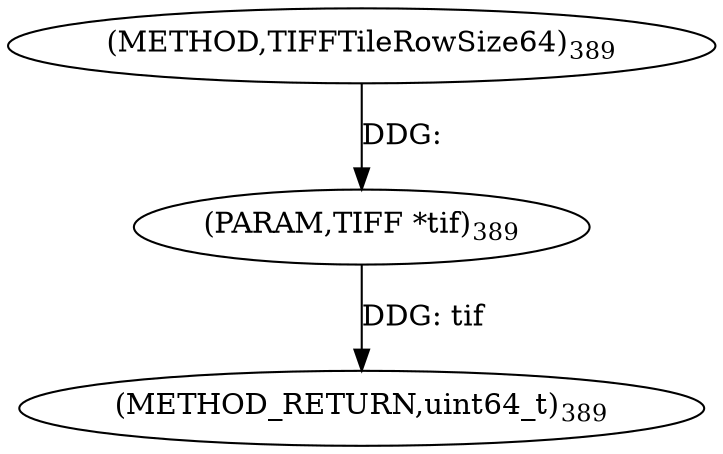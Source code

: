 digraph "TIFFTileRowSize64" {  
"8611" [label = <(METHOD,TIFFTileRowSize64)<SUB>389</SUB>> ]
"8613" [label = <(METHOD_RETURN,uint64_t)<SUB>389</SUB>> ]
"8612" [label = <(PARAM,TIFF *tif)<SUB>389</SUB>> ]
  "8612" -> "8613"  [ label = "DDG: tif"] 
  "8611" -> "8612"  [ label = "DDG: "] 
}
